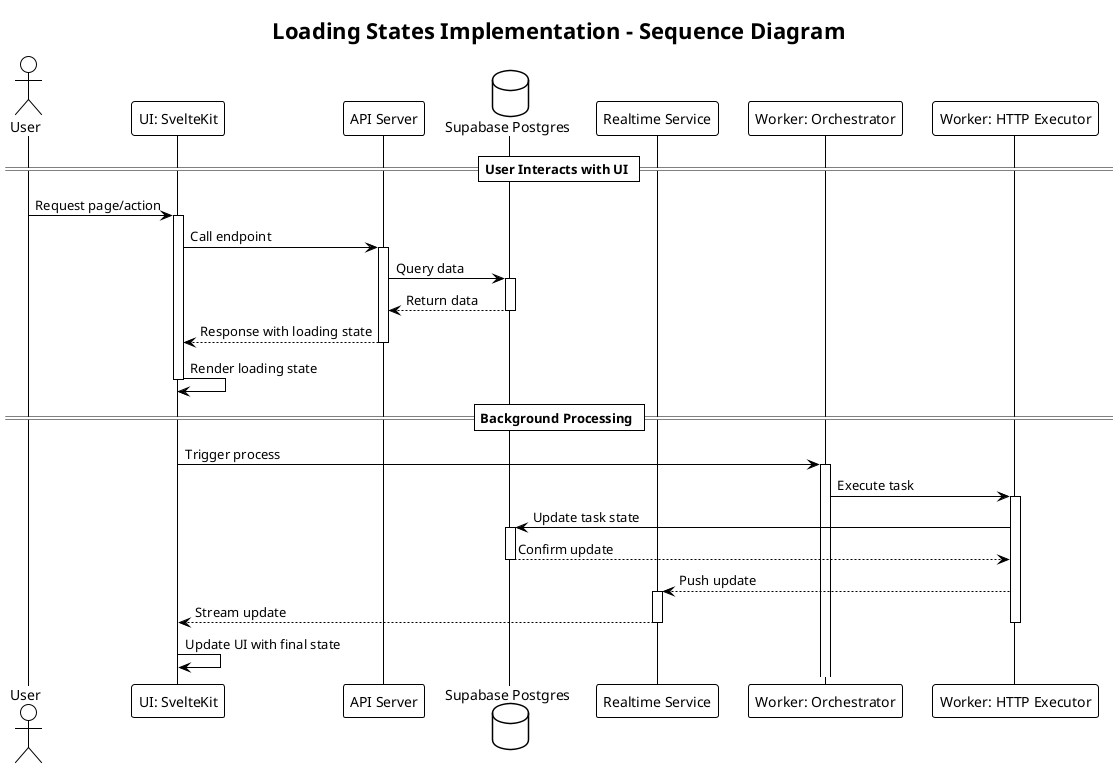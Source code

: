 @startuml
!theme plain

title Loading States Implementation - Sequence Diagram

actor User
participant "UI: SvelteKit" as UI
participant "API Server" as API
database "Supabase Postgres" as DB
participant "Realtime Service" as Realtime
participant "Worker: Orchestrator" as Orchestrator
participant "Worker: HTTP Executor" as Executor

== User Interacts with UI ==
User -> UI: Request page/action
activate UI

UI -> API: Call endpoint
activate API

API -> DB: Query data
activate DB
DB --> API: Return data
deactivate DB

API --> UI: Response with loading state
deactivate API

UI -> UI: Render loading state
deactivate UI

== Background Processing ==
UI -> Orchestrator: Trigger process
activate Orchestrator

Orchestrator -> Executor: Execute task
activate Executor
Executor -> DB: Update task state
activate DB
DB --> Executor: Confirm update
deactivate DB

Executor --> Realtime: Push update
activate Realtime
Realtime --> UI: Stream update
deactivate Executor
deactivate Realtime

UI -> UI: Update UI with final state

@enduml
